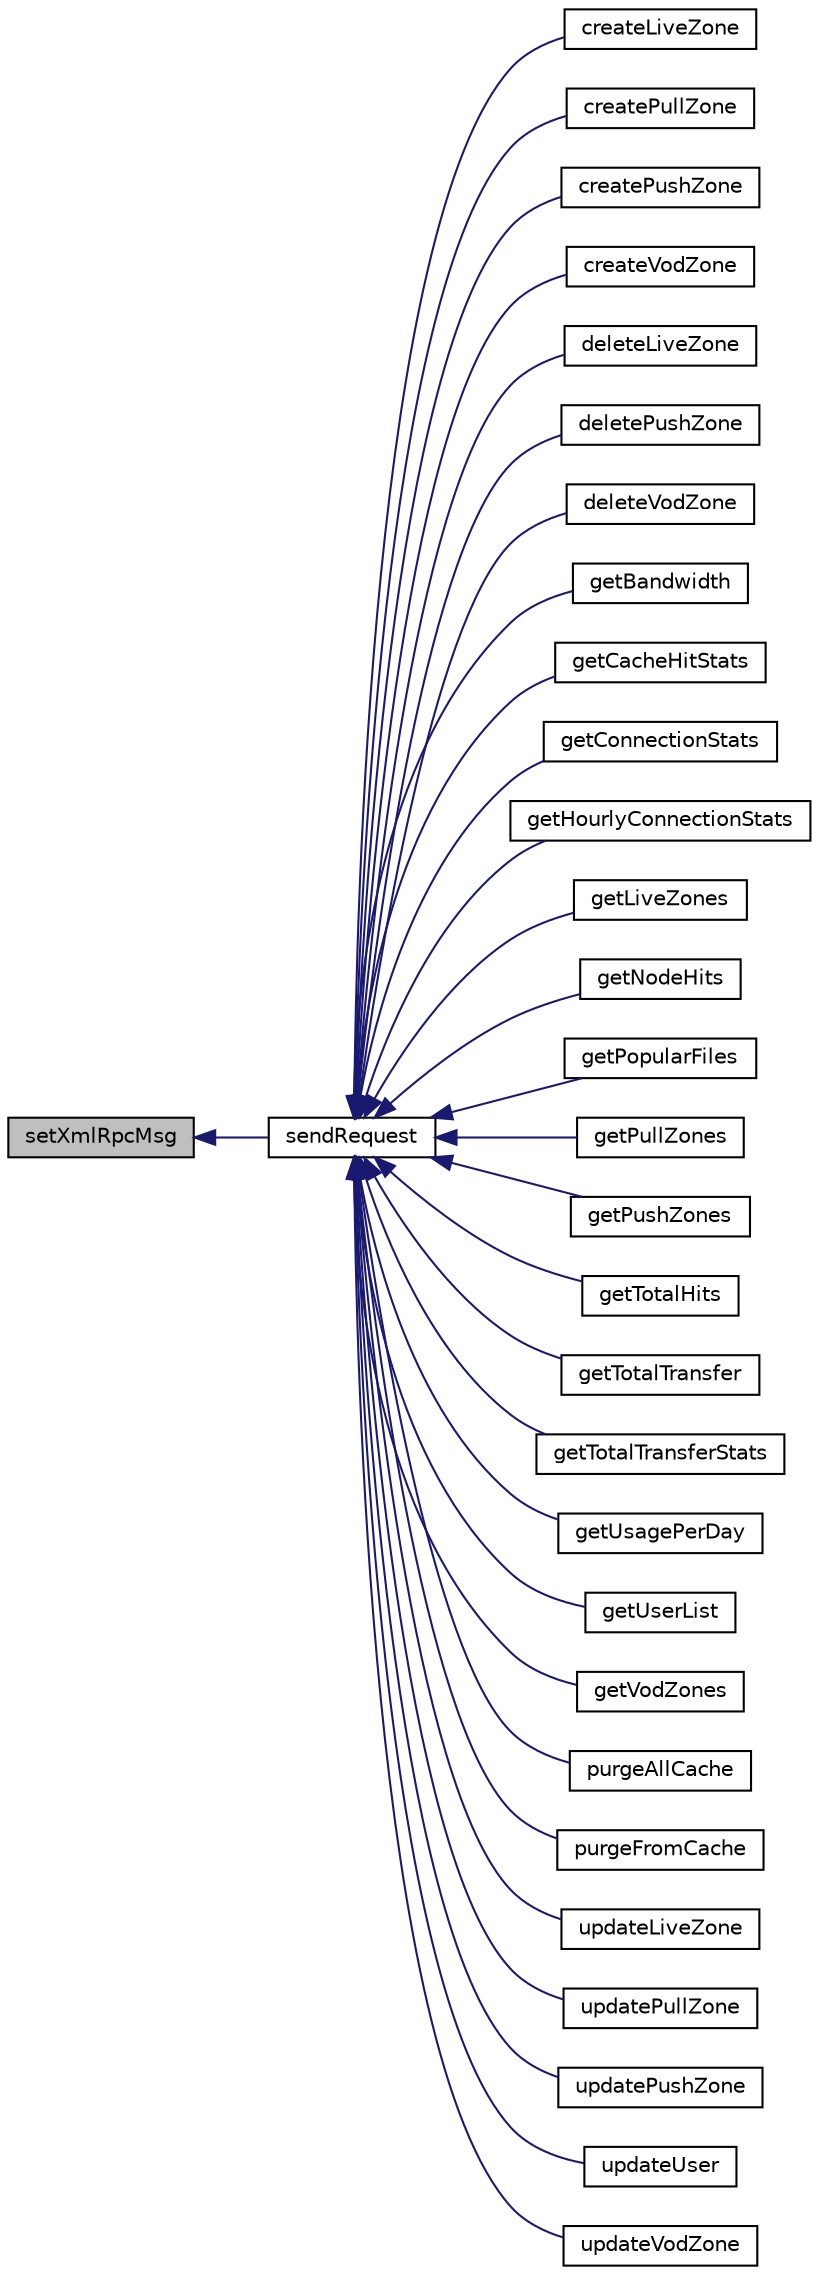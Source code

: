 digraph G
{
  edge [fontname="Helvetica",fontsize="10",labelfontname="Helvetica",labelfontsize="10"];
  node [fontname="Helvetica",fontsize="10",shape=record];
  rankdir=LR;
  Node1 [label="setXmlRpcMsg",height=0.2,width=0.4,color="black", fillcolor="grey75", style="filled" fontcolor="black"];
  Node1 -> Node2 [dir=back,color="midnightblue",fontsize="10",style="solid",fontname="Helvetica"];
  Node2 [label="sendRequest",height=0.2,width=0.4,color="black", fillcolor="white", style="filled",URL="$class_max_c_d_n.html#aa496f1ad190fdbd8682df3dea24abf1a"];
  Node2 -> Node3 [dir=back,color="midnightblue",fontsize="10",style="solid",fontname="Helvetica"];
  Node3 [label="createLiveZone",height=0.2,width=0.4,color="black", fillcolor="white", style="filled",URL="$class_max_c_d_n.html#a541ec1657aca049f04e53517f95d8bf6"];
  Node2 -> Node4 [dir=back,color="midnightblue",fontsize="10",style="solid",fontname="Helvetica"];
  Node4 [label="createPullZone",height=0.2,width=0.4,color="black", fillcolor="white", style="filled",URL="$class_max_c_d_n.html#a842e2c679ffc3af1d78bc67f35edfc8b"];
  Node2 -> Node5 [dir=back,color="midnightblue",fontsize="10",style="solid",fontname="Helvetica"];
  Node5 [label="createPushZone",height=0.2,width=0.4,color="black", fillcolor="white", style="filled",URL="$class_max_c_d_n.html#a56f74befea49b5aad3ce999b0b700cd0"];
  Node2 -> Node6 [dir=back,color="midnightblue",fontsize="10",style="solid",fontname="Helvetica"];
  Node6 [label="createVodZone",height=0.2,width=0.4,color="black", fillcolor="white", style="filled",URL="$class_max_c_d_n.html#aa692957f148655dfb52b57856752cb1a"];
  Node2 -> Node7 [dir=back,color="midnightblue",fontsize="10",style="solid",fontname="Helvetica"];
  Node7 [label="deleteLiveZone",height=0.2,width=0.4,color="black", fillcolor="white", style="filled",URL="$class_max_c_d_n.html#a4a95c42a3716d9f45be0cbe37db33ff9"];
  Node2 -> Node8 [dir=back,color="midnightblue",fontsize="10",style="solid",fontname="Helvetica"];
  Node8 [label="deletePushZone",height=0.2,width=0.4,color="black", fillcolor="white", style="filled",URL="$class_max_c_d_n.html#a020946e4c4bd99908cf439113569ef2b"];
  Node2 -> Node9 [dir=back,color="midnightblue",fontsize="10",style="solid",fontname="Helvetica"];
  Node9 [label="deleteVodZone",height=0.2,width=0.4,color="black", fillcolor="white", style="filled",URL="$class_max_c_d_n.html#a44ef0c0f3348b3823a827d4f8fd1f69b"];
  Node2 -> Node10 [dir=back,color="midnightblue",fontsize="10",style="solid",fontname="Helvetica"];
  Node10 [label="getBandwidth",height=0.2,width=0.4,color="black", fillcolor="white", style="filled",URL="$class_max_c_d_n.html#aa7c52da790e6d9e3acceb12d93c90de6"];
  Node2 -> Node11 [dir=back,color="midnightblue",fontsize="10",style="solid",fontname="Helvetica"];
  Node11 [label="getCacheHitStats",height=0.2,width=0.4,color="black", fillcolor="white", style="filled",URL="$class_max_c_d_n.html#a2eba6ff5a4ac4d5348b6fc17ad4e90de"];
  Node2 -> Node12 [dir=back,color="midnightblue",fontsize="10",style="solid",fontname="Helvetica"];
  Node12 [label="getConnectionStats",height=0.2,width=0.4,color="black", fillcolor="white", style="filled",URL="$class_max_c_d_n.html#a0ccdaad45884b8d37ec214a9fef96f69"];
  Node2 -> Node13 [dir=back,color="midnightblue",fontsize="10",style="solid",fontname="Helvetica"];
  Node13 [label="getHourlyConnectionStats",height=0.2,width=0.4,color="black", fillcolor="white", style="filled",URL="$class_max_c_d_n.html#a6a37fba9236e945837fdab2615463fd8"];
  Node2 -> Node14 [dir=back,color="midnightblue",fontsize="10",style="solid",fontname="Helvetica"];
  Node14 [label="getLiveZones",height=0.2,width=0.4,color="black", fillcolor="white", style="filled",URL="$class_max_c_d_n.html#a1492bb1d403e0e37bbb6694ceade7431"];
  Node2 -> Node15 [dir=back,color="midnightblue",fontsize="10",style="solid",fontname="Helvetica"];
  Node15 [label="getNodeHits",height=0.2,width=0.4,color="black", fillcolor="white", style="filled",URL="$class_max_c_d_n.html#a5edac3917b1fc456d9919a2b27954032"];
  Node2 -> Node16 [dir=back,color="midnightblue",fontsize="10",style="solid",fontname="Helvetica"];
  Node16 [label="getPopularFiles",height=0.2,width=0.4,color="black", fillcolor="white", style="filled",URL="$class_max_c_d_n.html#ad34a2fa79fb678324ec5d8a98f6f58f4"];
  Node2 -> Node17 [dir=back,color="midnightblue",fontsize="10",style="solid",fontname="Helvetica"];
  Node17 [label="getPullZones",height=0.2,width=0.4,color="black", fillcolor="white", style="filled",URL="$class_max_c_d_n.html#af25dffec4a45683331d76e16ac82f125"];
  Node2 -> Node18 [dir=back,color="midnightblue",fontsize="10",style="solid",fontname="Helvetica"];
  Node18 [label="getPushZones",height=0.2,width=0.4,color="black", fillcolor="white", style="filled",URL="$class_max_c_d_n.html#a16b0ec27cb42588cc908b1fa1fb5dc3b"];
  Node2 -> Node19 [dir=back,color="midnightblue",fontsize="10",style="solid",fontname="Helvetica"];
  Node19 [label="getTotalHits",height=0.2,width=0.4,color="black", fillcolor="white", style="filled",URL="$class_max_c_d_n.html#aa14c507a271bdd2536047035549153e7"];
  Node2 -> Node20 [dir=back,color="midnightblue",fontsize="10",style="solid",fontname="Helvetica"];
  Node20 [label="getTotalTransfer",height=0.2,width=0.4,color="black", fillcolor="white", style="filled",URL="$class_max_c_d_n.html#a4182fd3c7541817bfed426647cdf24b6"];
  Node2 -> Node21 [dir=back,color="midnightblue",fontsize="10",style="solid",fontname="Helvetica"];
  Node21 [label="getTotalTransferStats",height=0.2,width=0.4,color="black", fillcolor="white", style="filled",URL="$class_max_c_d_n.html#a2f721064cd497651f42b949d8cbeae27"];
  Node2 -> Node22 [dir=back,color="midnightblue",fontsize="10",style="solid",fontname="Helvetica"];
  Node22 [label="getUsagePerDay",height=0.2,width=0.4,color="black", fillcolor="white", style="filled",URL="$class_max_c_d_n.html#a0f0f34de0a9b9e8aee763a10620b0310"];
  Node2 -> Node23 [dir=back,color="midnightblue",fontsize="10",style="solid",fontname="Helvetica"];
  Node23 [label="getUserList",height=0.2,width=0.4,color="black", fillcolor="white", style="filled",URL="$class_max_c_d_n.html#aeb20dee182d29e6d339cab9682b4ff04"];
  Node2 -> Node24 [dir=back,color="midnightblue",fontsize="10",style="solid",fontname="Helvetica"];
  Node24 [label="getVodZones",height=0.2,width=0.4,color="black", fillcolor="white", style="filled",URL="$class_max_c_d_n.html#a252e5eb5e92bda7e596ef52038156db8"];
  Node2 -> Node25 [dir=back,color="midnightblue",fontsize="10",style="solid",fontname="Helvetica"];
  Node25 [label="purgeAllCache",height=0.2,width=0.4,color="black", fillcolor="white", style="filled",URL="$class_max_c_d_n.html#a1ffd352aec7f5cbd343401630382316b"];
  Node2 -> Node26 [dir=back,color="midnightblue",fontsize="10",style="solid",fontname="Helvetica"];
  Node26 [label="purgeFromCache",height=0.2,width=0.4,color="black", fillcolor="white", style="filled",URL="$class_max_c_d_n.html#a62a3e75f63fe9295ec761eaee62294fb"];
  Node2 -> Node27 [dir=back,color="midnightblue",fontsize="10",style="solid",fontname="Helvetica"];
  Node27 [label="updateLiveZone",height=0.2,width=0.4,color="black", fillcolor="white", style="filled",URL="$class_max_c_d_n.html#a887cf925e7b0137f584f75c0ea253a64"];
  Node2 -> Node28 [dir=back,color="midnightblue",fontsize="10",style="solid",fontname="Helvetica"];
  Node28 [label="updatePullZone",height=0.2,width=0.4,color="black", fillcolor="white", style="filled",URL="$class_max_c_d_n.html#ad95bc411959f49b988bed017381a6103"];
  Node2 -> Node29 [dir=back,color="midnightblue",fontsize="10",style="solid",fontname="Helvetica"];
  Node29 [label="updatePushZone",height=0.2,width=0.4,color="black", fillcolor="white", style="filled",URL="$class_max_c_d_n.html#a6f76399ae6628212637357d101c3a37f"];
  Node2 -> Node30 [dir=back,color="midnightblue",fontsize="10",style="solid",fontname="Helvetica"];
  Node30 [label="updateUser",height=0.2,width=0.4,color="black", fillcolor="white", style="filled",URL="$class_max_c_d_n.html#a1d86f2ee4963b6bfeb447979f58e8e0e"];
  Node2 -> Node31 [dir=back,color="midnightblue",fontsize="10",style="solid",fontname="Helvetica"];
  Node31 [label="updateVodZone",height=0.2,width=0.4,color="black", fillcolor="white", style="filled",URL="$class_max_c_d_n.html#a9dbe6ee3e3316947a53c7449b5058cdb"];
}
